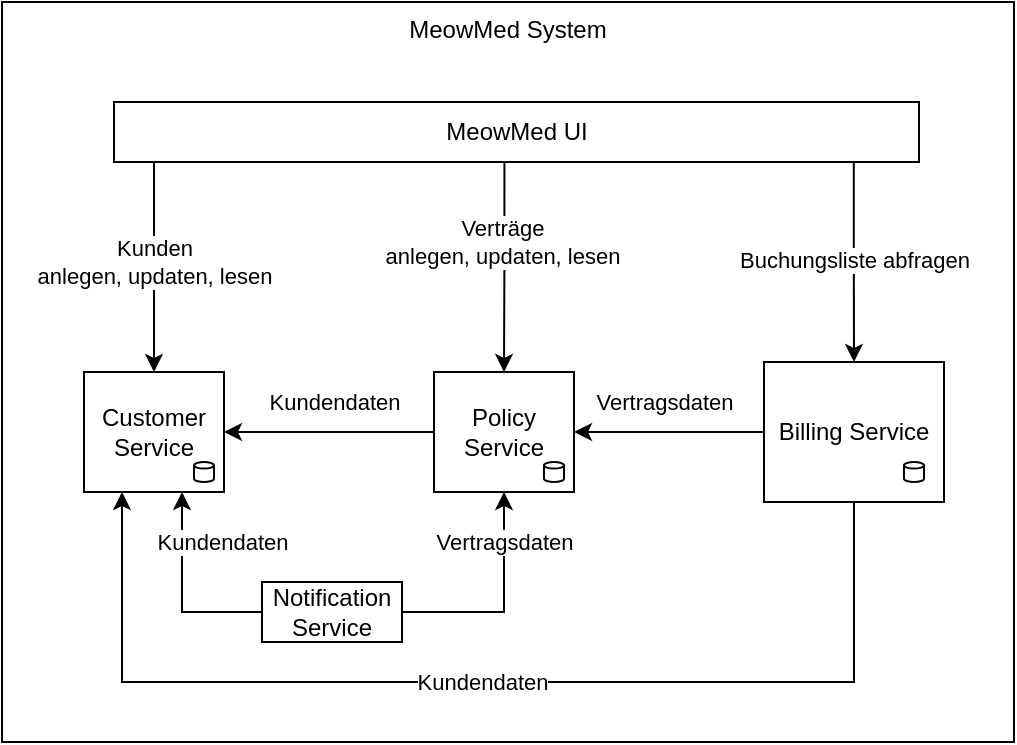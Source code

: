 <mxfile version="21.5.0" type="device">
  <diagram name="Seite-1" id="OaDNMZehIXriT2xlF2Y9">
    <mxGraphModel dx="978" dy="1740" grid="1" gridSize="10" guides="1" tooltips="1" connect="1" arrows="1" fold="1" page="1" pageScale="1" pageWidth="827" pageHeight="1169" math="0" shadow="0">
      <root>
        <mxCell id="0" />
        <mxCell id="1" parent="0" />
        <mxCell id="rcY7aKM7Yt1TZBVSr95A-2" value="MeowMed System" style="rounded=0;whiteSpace=wrap;html=1;verticalAlign=top;" parent="1" vertex="1">
          <mxGeometry x="230" y="-1110" width="506" height="370" as="geometry" />
        </mxCell>
        <mxCell id="rcY7aKM7Yt1TZBVSr95A-3" value="MeowMed UI" style="rounded=0;whiteSpace=wrap;html=1;" parent="1" vertex="1">
          <mxGeometry x="286" y="-1060" width="402.5" height="30" as="geometry" />
        </mxCell>
        <mxCell id="rcY7aKM7Yt1TZBVSr95A-4" value="Notification Service" style="rounded=0;whiteSpace=wrap;html=1;" parent="1" vertex="1">
          <mxGeometry x="360" y="-820" width="70" height="30" as="geometry" />
        </mxCell>
        <mxCell id="rcY7aKM7Yt1TZBVSr95A-5" value="Customer Service" style="rounded=0;whiteSpace=wrap;html=1;" parent="1" vertex="1">
          <mxGeometry x="271" y="-925" width="70" height="60" as="geometry" />
        </mxCell>
        <mxCell id="rcY7aKM7Yt1TZBVSr95A-6" value="Policy Service" style="rounded=0;whiteSpace=wrap;html=1;" parent="1" vertex="1">
          <mxGeometry x="446" y="-925" width="70" height="60" as="geometry" />
        </mxCell>
        <mxCell id="rcY7aKM7Yt1TZBVSr95A-7" value="Billing Service" style="rounded=0;whiteSpace=wrap;html=1;" parent="1" vertex="1">
          <mxGeometry x="611" y="-930" width="90" height="70" as="geometry" />
        </mxCell>
        <mxCell id="rcY7aKM7Yt1TZBVSr95A-8" value="" style="shape=cylinder3;whiteSpace=wrap;html=1;boundedLbl=1;backgroundOutline=1;size=1.654;" parent="1" vertex="1">
          <mxGeometry x="326" y="-880" width="10" height="10" as="geometry" />
        </mxCell>
        <mxCell id="rcY7aKM7Yt1TZBVSr95A-9" value="Kunden&lt;br&gt;anlegen, updaten, lesen" style="edgeStyle=orthogonalEdgeStyle;rounded=0;orthogonalLoop=1;jettySize=auto;html=1;entryX=0.5;entryY=0;entryDx=0;entryDy=0;" parent="1" target="rcY7aKM7Yt1TZBVSr95A-5" edge="1">
          <mxGeometry x="-0.048" relative="1" as="geometry">
            <mxPoint x="306" y="-1030" as="sourcePoint" />
            <mxPoint x="81" y="-910" as="targetPoint" />
            <mxPoint as="offset" />
            <Array as="points">
              <mxPoint x="306" y="-1030" />
            </Array>
          </mxGeometry>
        </mxCell>
        <mxCell id="rcY7aKM7Yt1TZBVSr95A-10" value="Verträge&lt;br&gt;anlegen, updaten, lesen" style="edgeStyle=orthogonalEdgeStyle;rounded=0;orthogonalLoop=1;jettySize=auto;html=1;exitX=0.485;exitY=0.989;exitDx=0;exitDy=0;entryX=0.5;entryY=0;entryDx=0;entryDy=0;exitPerimeter=0;" parent="1" source="rcY7aKM7Yt1TZBVSr95A-3" target="rcY7aKM7Yt1TZBVSr95A-6" edge="1">
          <mxGeometry x="-0.23" y="-1" relative="1" as="geometry">
            <mxPoint x="331" y="-980" as="sourcePoint" />
            <mxPoint x="316" y="-910" as="targetPoint" />
            <mxPoint as="offset" />
          </mxGeometry>
        </mxCell>
        <mxCell id="rcY7aKM7Yt1TZBVSr95A-11" value="Buchungsliste abfragen" style="edgeStyle=orthogonalEdgeStyle;rounded=0;orthogonalLoop=1;jettySize=auto;html=1;exitX=0.919;exitY=1.011;exitDx=0;exitDy=0;entryX=0.5;entryY=0;entryDx=0;entryDy=0;exitPerimeter=0;" parent="1" source="rcY7aKM7Yt1TZBVSr95A-3" target="rcY7aKM7Yt1TZBVSr95A-7" edge="1">
          <mxGeometry x="-0.012" relative="1" as="geometry">
            <mxPoint x="411" y="-1020" as="sourcePoint" />
            <mxPoint x="430" y="-910" as="targetPoint" />
            <mxPoint y="-1" as="offset" />
          </mxGeometry>
        </mxCell>
        <mxCell id="rcY7aKM7Yt1TZBVSr95A-12" value="Kundendaten" style="edgeStyle=orthogonalEdgeStyle;rounded=0;orthogonalLoop=1;jettySize=auto;html=1;exitX=0;exitY=0.5;exitDx=0;exitDy=0;entryX=1;entryY=0.5;entryDx=0;entryDy=0;" parent="1" source="rcY7aKM7Yt1TZBVSr95A-6" target="rcY7aKM7Yt1TZBVSr95A-5" edge="1">
          <mxGeometry x="-0.048" y="-15" relative="1" as="geometry">
            <mxPoint x="547" y="-1020" as="sourcePoint" />
            <mxPoint x="666" y="-900" as="targetPoint" />
            <mxPoint as="offset" />
          </mxGeometry>
        </mxCell>
        <mxCell id="rcY7aKM7Yt1TZBVSr95A-13" value="Kundendaten" style="edgeStyle=orthogonalEdgeStyle;rounded=0;orthogonalLoop=1;jettySize=auto;html=1;" parent="1" target="rcY7aKM7Yt1TZBVSr95A-5" edge="1">
          <mxGeometry x="0.5" y="-20" relative="1" as="geometry">
            <mxPoint x="360" y="-805" as="sourcePoint" />
            <mxPoint x="456" y="-885" as="targetPoint" />
            <mxPoint as="offset" />
            <Array as="points">
              <mxPoint x="320" y="-805" />
            </Array>
          </mxGeometry>
        </mxCell>
        <mxCell id="rcY7aKM7Yt1TZBVSr95A-14" value="Vertragsdaten" style="edgeStyle=orthogonalEdgeStyle;rounded=0;orthogonalLoop=1;jettySize=auto;html=1;exitX=1;exitY=0.5;exitDx=0;exitDy=0;entryX=0.5;entryY=1;entryDx=0;entryDy=0;" parent="1" source="rcY7aKM7Yt1TZBVSr95A-4" target="rcY7aKM7Yt1TZBVSr95A-6" edge="1">
          <mxGeometry x="0.55" relative="1" as="geometry">
            <mxPoint x="351" y="-885" as="sourcePoint" />
            <mxPoint x="456" y="-885" as="targetPoint" />
            <mxPoint as="offset" />
          </mxGeometry>
        </mxCell>
        <mxCell id="rcY7aKM7Yt1TZBVSr95A-15" value="" style="shape=cylinder3;whiteSpace=wrap;html=1;boundedLbl=1;backgroundOutline=1;size=1.654;" parent="1" vertex="1">
          <mxGeometry x="501" y="-880" width="10" height="10" as="geometry" />
        </mxCell>
        <mxCell id="rcY7aKM7Yt1TZBVSr95A-16" value="" style="shape=cylinder3;whiteSpace=wrap;html=1;boundedLbl=1;backgroundOutline=1;size=1.654;" parent="1" vertex="1">
          <mxGeometry x="681" y="-880" width="10" height="10" as="geometry" />
        </mxCell>
        <mxCell id="rcY7aKM7Yt1TZBVSr95A-17" value="Vertragsdaten" style="edgeStyle=orthogonalEdgeStyle;rounded=0;orthogonalLoop=1;jettySize=auto;html=1;exitX=0;exitY=0.5;exitDx=0;exitDy=0;entryX=1;entryY=0.5;entryDx=0;entryDy=0;" parent="1" source="rcY7aKM7Yt1TZBVSr95A-7" target="rcY7aKM7Yt1TZBVSr95A-6" edge="1">
          <mxGeometry x="0.048" y="-15" relative="1" as="geometry">
            <mxPoint x="491" y="-855" as="sourcePoint" />
            <mxPoint x="146" y="-870" as="targetPoint" />
            <mxPoint as="offset" />
            <Array as="points">
              <mxPoint x="571" y="-895" />
              <mxPoint x="571" y="-895" />
            </Array>
          </mxGeometry>
        </mxCell>
        <mxCell id="rcY7aKM7Yt1TZBVSr95A-18" value="Kundendaten" style="edgeStyle=orthogonalEdgeStyle;rounded=0;orthogonalLoop=1;jettySize=auto;html=1;exitX=0.5;exitY=1;exitDx=0;exitDy=0;" parent="1" source="rcY7aKM7Yt1TZBVSr95A-7" edge="1">
          <mxGeometry x="0.002" relative="1" as="geometry">
            <mxPoint x="456" y="-885" as="sourcePoint" />
            <mxPoint x="290" y="-865" as="targetPoint" />
            <mxPoint as="offset" />
            <Array as="points">
              <mxPoint x="656" y="-770" />
              <mxPoint x="290" y="-770" />
            </Array>
          </mxGeometry>
        </mxCell>
      </root>
    </mxGraphModel>
  </diagram>
</mxfile>
